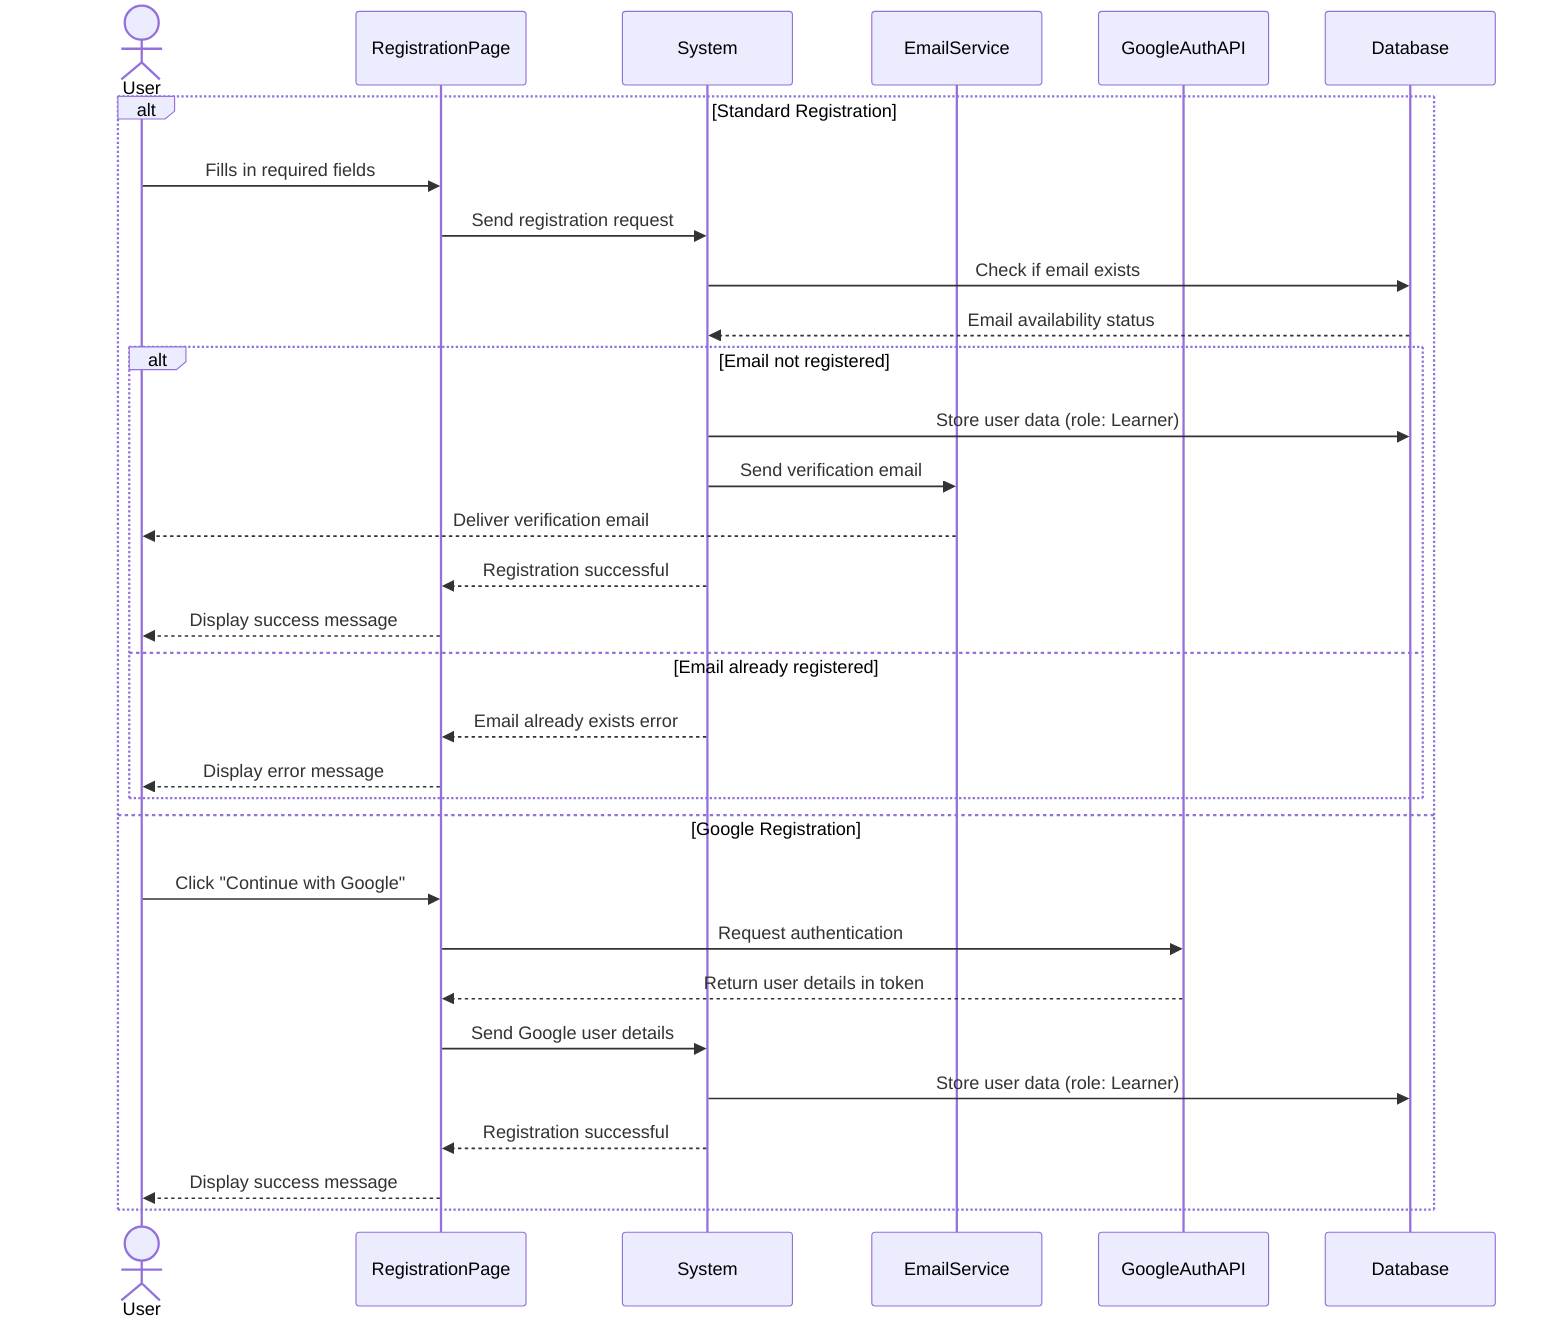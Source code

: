 sequenceDiagram
    actor User
    participant RegistrationPage
    participant System
    participant EmailService
    participant GoogleAuthAPI
    participant Database

    alt Standard Registration
        User->>RegistrationPage: Fills in required fields
        RegistrationPage->>System: Send registration request
        System->>Database: Check if email exists
        Database-->>System: Email availability status
        alt Email not registered
            System->>Database: Store user data (role: Learner)
            System->>EmailService: Send verification email
            EmailService-->>User: Deliver verification email
            System-->>RegistrationPage: Registration successful
            RegistrationPage-->>User: Display success message
        else Email already registered
            System-->>RegistrationPage: Email already exists error
            RegistrationPage-->>User: Display error message
        end
    else Google Registration
        User->>RegistrationPage: Click "Continue with Google"
        RegistrationPage->>GoogleAuthAPI: Request authentication
        GoogleAuthAPI-->>RegistrationPage: Return user details in token
        RegistrationPage->>System: Send Google user details
        System->>Database: Store user data (role: Learner)
        System-->>RegistrationPage: Registration successful
        RegistrationPage-->>User: Display success message
    end